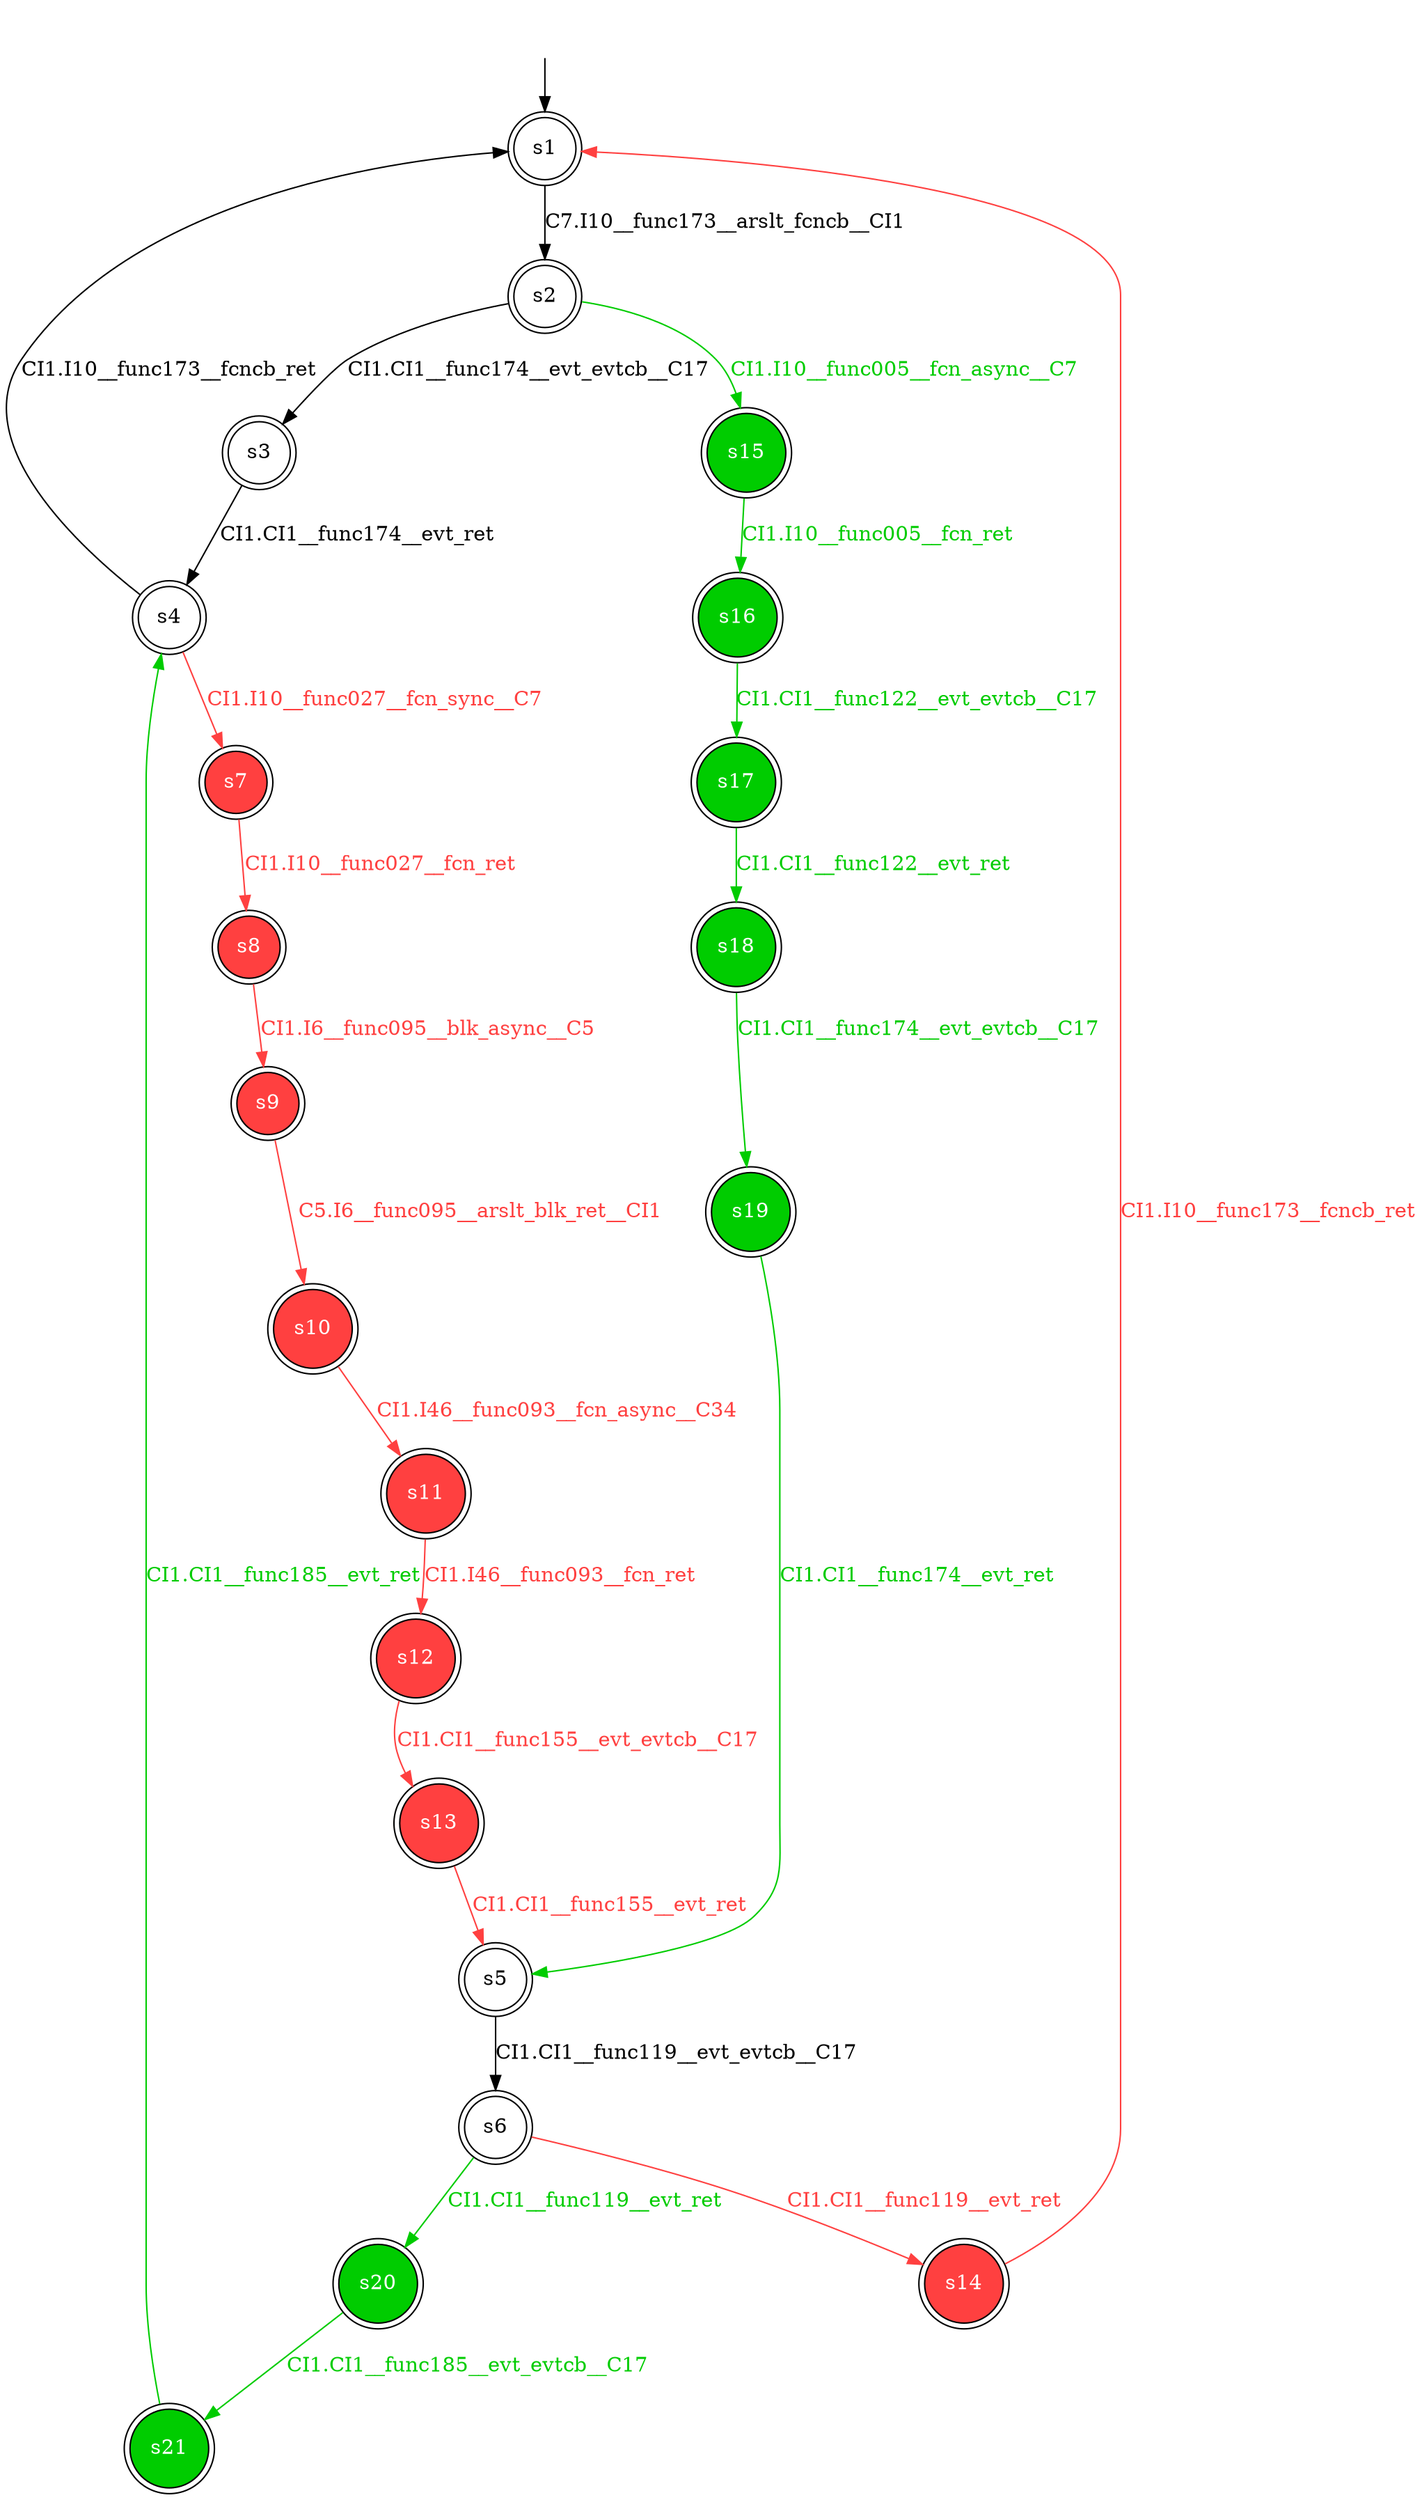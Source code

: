 digraph diffautomaton {
	1 [label=<s1> shape="doublecircle"];
	2 [label=<s2> shape="doublecircle"];
	3 [label=<s3> shape="doublecircle"];
	4 [label=<s4> shape="doublecircle"];
	5 [label=<s5> shape="doublecircle"];
	6 [label=<s6> shape="doublecircle"];
	7 [label=<s7> shape="doublecircle" fillcolor="#ff4040" fontcolor="#ffffff" style="filled"];
	8 [label=<s8> shape="doublecircle" fillcolor="#ff4040" fontcolor="#ffffff" style="filled"];
	9 [label=<s9> shape="doublecircle" fillcolor="#ff4040" fontcolor="#ffffff" style="filled"];
	10 [label=<s10> shape="doublecircle" fillcolor="#ff4040" fontcolor="#ffffff" style="filled"];
	11 [label=<s11> shape="doublecircle" fillcolor="#ff4040" fontcolor="#ffffff" style="filled"];
	12 [label=<s12> shape="doublecircle" fillcolor="#ff4040" fontcolor="#ffffff" style="filled"];
	13 [label=<s13> shape="doublecircle" fillcolor="#ff4040" fontcolor="#ffffff" style="filled"];
	14 [label=<s14> shape="doublecircle" fillcolor="#ff4040" fontcolor="#ffffff" style="filled"];
	15 [label=<s15> shape="doublecircle" fillcolor="#00cc00" fontcolor="#ffffff" style="filled"];
	16 [label=<s16> shape="doublecircle" fillcolor="#00cc00" fontcolor="#ffffff" style="filled"];
	17 [label=<s17> shape="doublecircle" fillcolor="#00cc00" fontcolor="#ffffff" style="filled"];
	18 [label=<s18> shape="doublecircle" fillcolor="#00cc00" fontcolor="#ffffff" style="filled"];
	19 [label=<s19> shape="doublecircle" fillcolor="#00cc00" fontcolor="#ffffff" style="filled"];
	20 [label=<s20> shape="doublecircle" fillcolor="#00cc00" fontcolor="#ffffff" style="filled"];
	21 [label=<s21> shape="doublecircle" fillcolor="#00cc00" fontcolor="#ffffff" style="filled"];
	__init1 [label=<> shape="none"];
	__init1 -> 1;
	1 -> 2 [label=<<font color="#000000">C7.I10__func173__arslt_fcncb__CI1</font>> id="1-0-2"];
	2 -> 3 [label=<<font color="#000000">CI1.CI1__func174__evt_evtcb__C17</font>> id="2-0-3"];
	2 -> 15 [label=<<font color="#00cc00">CI1.I10__func005__fcn_async__C7</font>> color="#00cc00" id="2-1-15"];
	3 -> 4 [label=<<font color="#000000">CI1.CI1__func174__evt_ret</font>> id="3-0-4"];
	4 -> 7 [label=<<font color="#ff4040">CI1.I10__func027__fcn_sync__C7</font>> color="#ff4040" id="4-0-7"];
	4 -> 1 [label=<<font color="#000000">CI1.I10__func173__fcncb_ret</font>> id="4-1-1"];
	5 -> 6 [label=<<font color="#000000">CI1.CI1__func119__evt_evtcb__C17</font>> id="5-0-6"];
	6 -> 14 [label=<<font color="#ff4040">CI1.CI1__func119__evt_ret</font>> color="#ff4040" id="6-0-14"];
	6 -> 20 [label=<<font color="#00cc00">CI1.CI1__func119__evt_ret</font>> color="#00cc00" id="6-1-20"];
	7 -> 8 [label=<<font color="#ff4040">CI1.I10__func027__fcn_ret</font>> color="#ff4040" id="7-0-8"];
	8 -> 9 [label=<<font color="#ff4040">CI1.I6__func095__blk_async__C5</font>> color="#ff4040" id="8-0-9"];
	9 -> 10 [label=<<font color="#ff4040">C5.I6__func095__arslt_blk_ret__CI1</font>> color="#ff4040" id="9-0-10"];
	10 -> 11 [label=<<font color="#ff4040">CI1.I46__func093__fcn_async__C34</font>> color="#ff4040" id="10-0-11"];
	11 -> 12 [label=<<font color="#ff4040">CI1.I46__func093__fcn_ret</font>> color="#ff4040" id="11-0-12"];
	12 -> 13 [label=<<font color="#ff4040">CI1.CI1__func155__evt_evtcb__C17</font>> color="#ff4040" id="12-0-13"];
	13 -> 5 [label=<<font color="#ff4040">CI1.CI1__func155__evt_ret</font>> color="#ff4040" id="13-0-5"];
	14 -> 1 [label=<<font color="#ff4040">CI1.I10__func173__fcncb_ret</font>> color="#ff4040" id="14-0-1"];
	15 -> 16 [label=<<font color="#00cc00">CI1.I10__func005__fcn_ret</font>> color="#00cc00" id="15-0-16"];
	16 -> 17 [label=<<font color="#00cc00">CI1.CI1__func122__evt_evtcb__C17</font>> color="#00cc00" id="16-0-17"];
	17 -> 18 [label=<<font color="#00cc00">CI1.CI1__func122__evt_ret</font>> color="#00cc00" id="17-0-18"];
	18 -> 19 [label=<<font color="#00cc00">CI1.CI1__func174__evt_evtcb__C17</font>> color="#00cc00" id="18-0-19"];
	19 -> 5 [label=<<font color="#00cc00">CI1.CI1__func174__evt_ret</font>> color="#00cc00" id="19-0-5"];
	20 -> 21 [label=<<font color="#00cc00">CI1.CI1__func185__evt_evtcb__C17</font>> color="#00cc00" id="20-0-21"];
	21 -> 4 [label=<<font color="#00cc00">CI1.CI1__func185__evt_ret</font>> color="#00cc00" id="21-0-4"];
}
